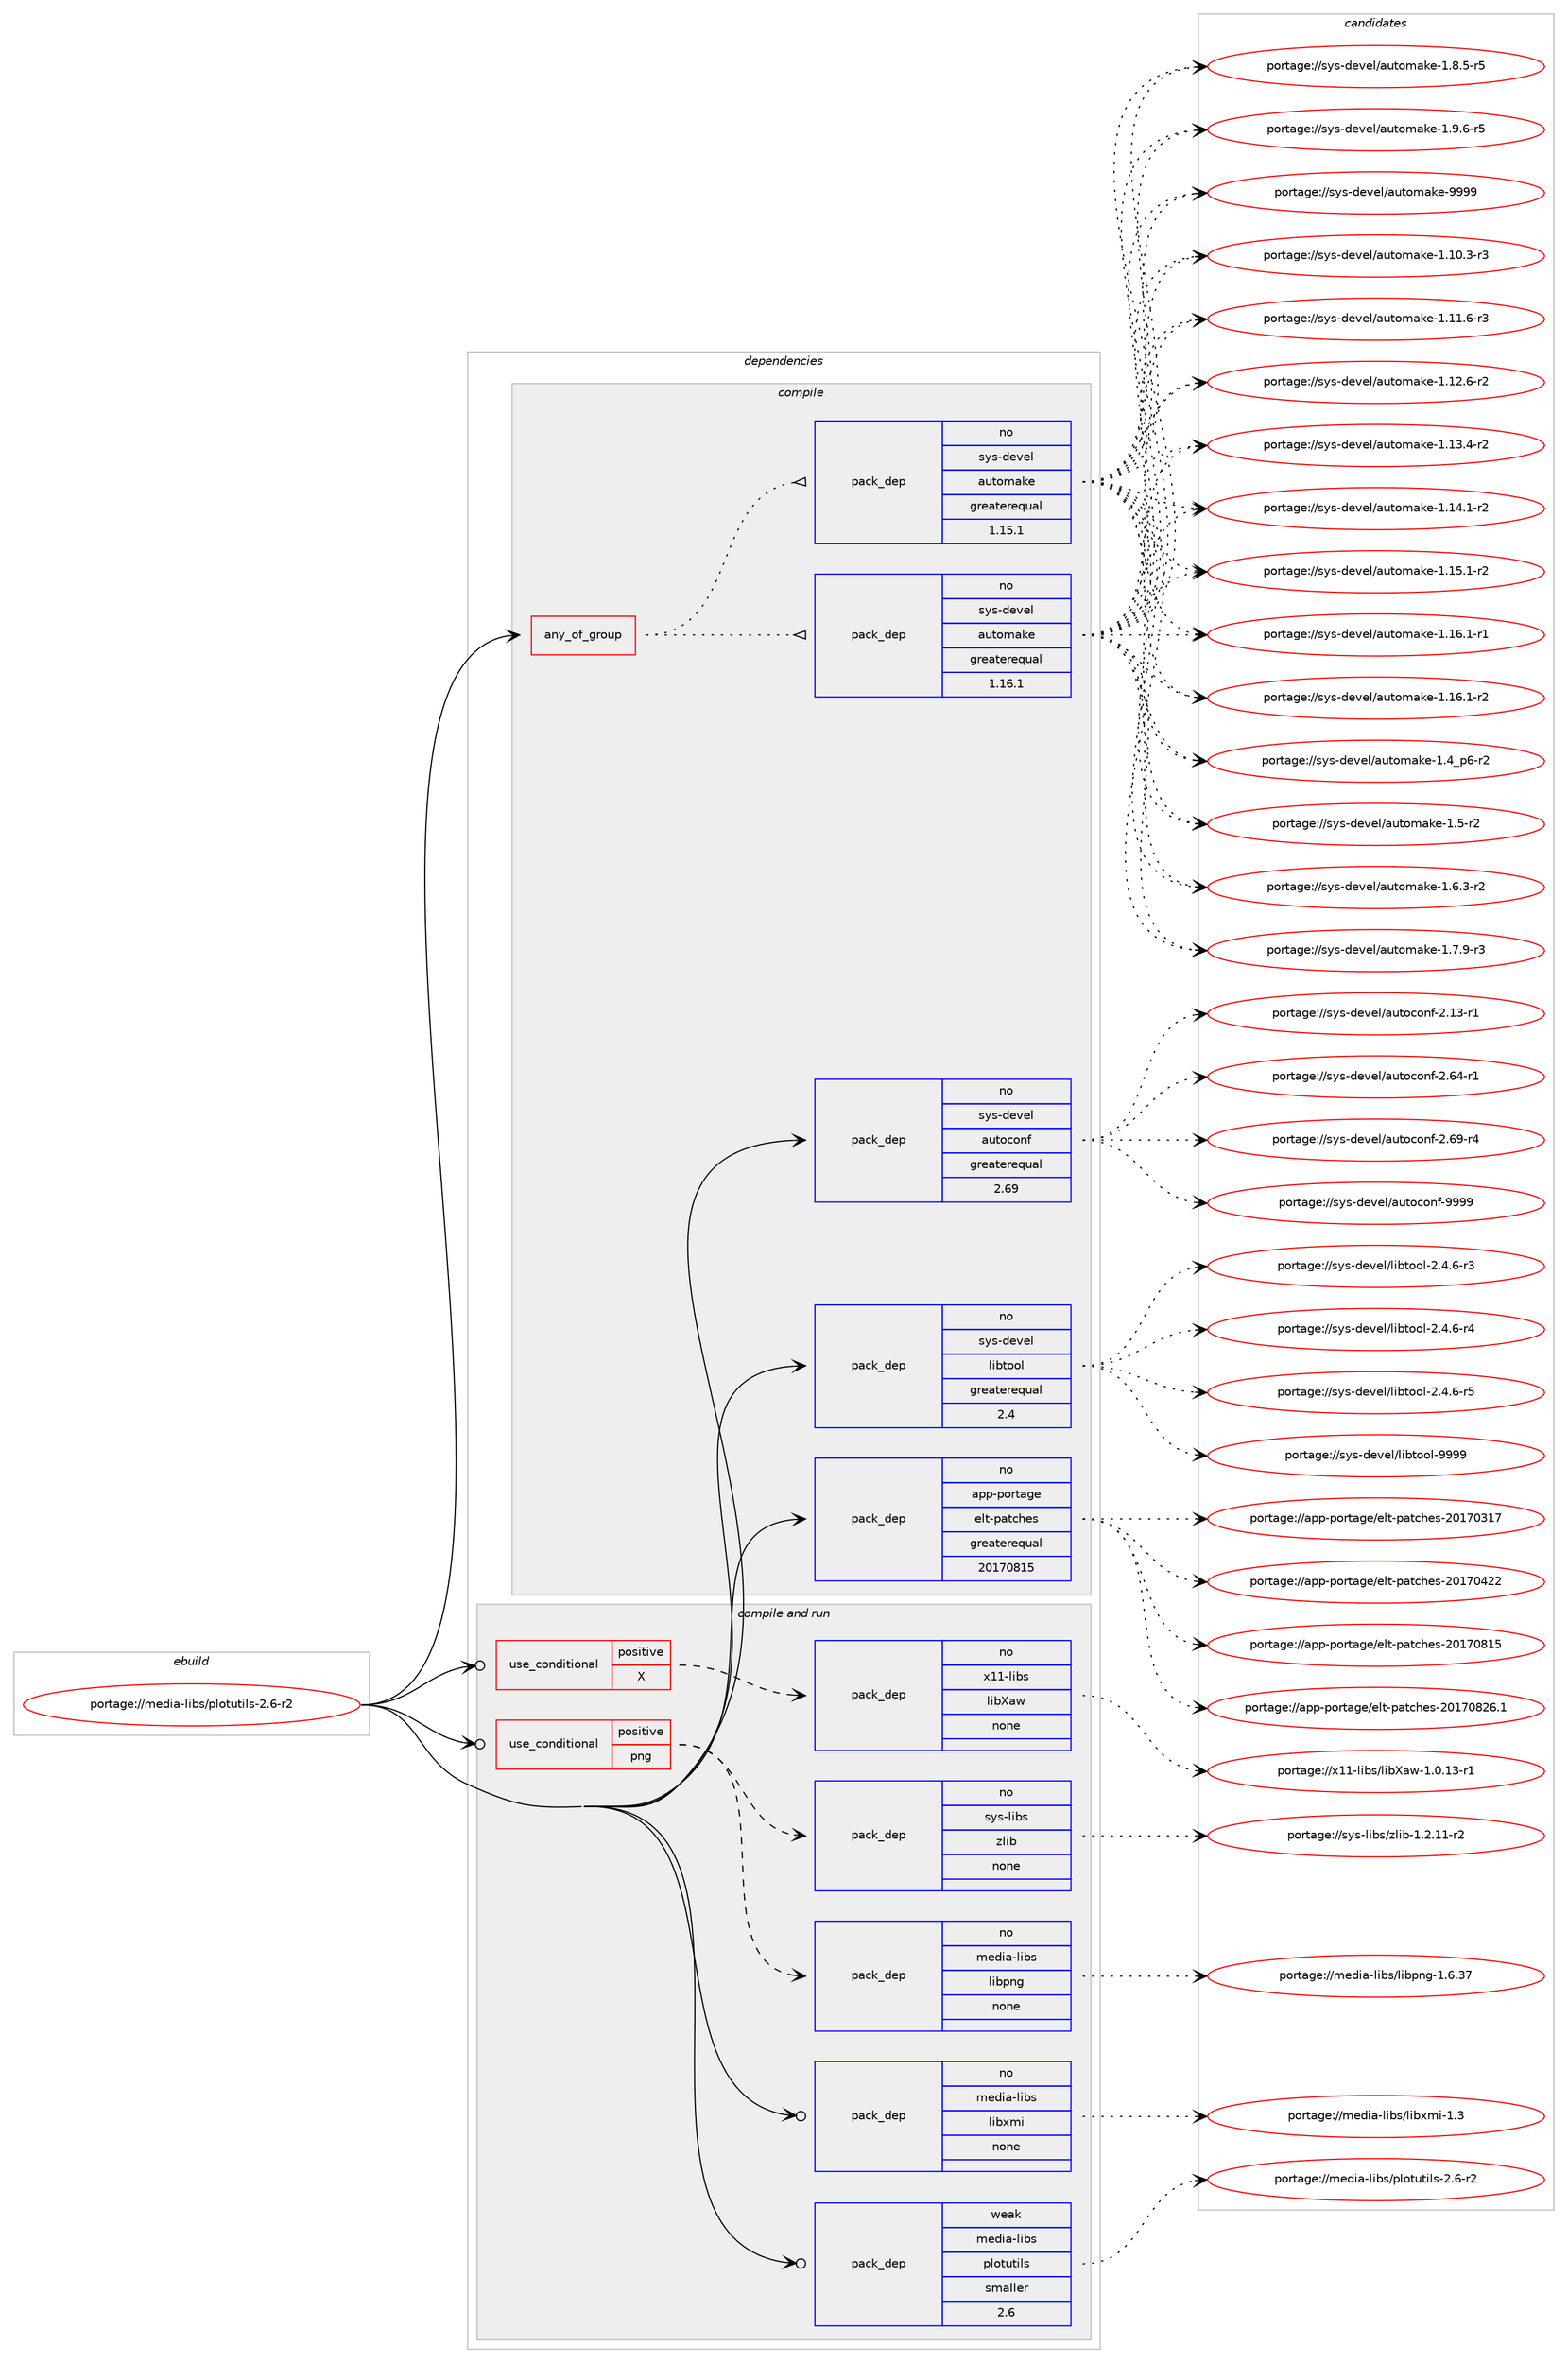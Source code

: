 digraph prolog {

# *************
# Graph options
# *************

newrank=true;
concentrate=true;
compound=true;
graph [rankdir=LR,fontname=Helvetica,fontsize=10,ranksep=1.5];#, ranksep=2.5, nodesep=0.2];
edge  [arrowhead=vee];
node  [fontname=Helvetica,fontsize=10];

# **********
# The ebuild
# **********

subgraph cluster_leftcol {
color=gray;
rank=same;
label=<<i>ebuild</i>>;
id [label="portage://media-libs/plotutils-2.6-r2", color=red, width=4, href="../media-libs/plotutils-2.6-r2.svg"];
}

# ****************
# The dependencies
# ****************

subgraph cluster_midcol {
color=gray;
label=<<i>dependencies</i>>;
subgraph cluster_compile {
fillcolor="#eeeeee";
style=filled;
label=<<i>compile</i>>;
subgraph any5182 {
dependency324023 [label=<<TABLE BORDER="0" CELLBORDER="1" CELLSPACING="0" CELLPADDING="4"><TR><TD CELLPADDING="10">any_of_group</TD></TR></TABLE>>, shape=none, color=red];subgraph pack237694 {
dependency324024 [label=<<TABLE BORDER="0" CELLBORDER="1" CELLSPACING="0" CELLPADDING="4" WIDTH="220"><TR><TD ROWSPAN="6" CELLPADDING="30">pack_dep</TD></TR><TR><TD WIDTH="110">no</TD></TR><TR><TD>sys-devel</TD></TR><TR><TD>automake</TD></TR><TR><TD>greaterequal</TD></TR><TR><TD>1.16.1</TD></TR></TABLE>>, shape=none, color=blue];
}
dependency324023:e -> dependency324024:w [weight=20,style="dotted",arrowhead="oinv"];
subgraph pack237695 {
dependency324025 [label=<<TABLE BORDER="0" CELLBORDER="1" CELLSPACING="0" CELLPADDING="4" WIDTH="220"><TR><TD ROWSPAN="6" CELLPADDING="30">pack_dep</TD></TR><TR><TD WIDTH="110">no</TD></TR><TR><TD>sys-devel</TD></TR><TR><TD>automake</TD></TR><TR><TD>greaterequal</TD></TR><TR><TD>1.15.1</TD></TR></TABLE>>, shape=none, color=blue];
}
dependency324023:e -> dependency324025:w [weight=20,style="dotted",arrowhead="oinv"];
}
id:e -> dependency324023:w [weight=20,style="solid",arrowhead="vee"];
subgraph pack237696 {
dependency324026 [label=<<TABLE BORDER="0" CELLBORDER="1" CELLSPACING="0" CELLPADDING="4" WIDTH="220"><TR><TD ROWSPAN="6" CELLPADDING="30">pack_dep</TD></TR><TR><TD WIDTH="110">no</TD></TR><TR><TD>app-portage</TD></TR><TR><TD>elt-patches</TD></TR><TR><TD>greaterequal</TD></TR><TR><TD>20170815</TD></TR></TABLE>>, shape=none, color=blue];
}
id:e -> dependency324026:w [weight=20,style="solid",arrowhead="vee"];
subgraph pack237697 {
dependency324027 [label=<<TABLE BORDER="0" CELLBORDER="1" CELLSPACING="0" CELLPADDING="4" WIDTH="220"><TR><TD ROWSPAN="6" CELLPADDING="30">pack_dep</TD></TR><TR><TD WIDTH="110">no</TD></TR><TR><TD>sys-devel</TD></TR><TR><TD>autoconf</TD></TR><TR><TD>greaterequal</TD></TR><TR><TD>2.69</TD></TR></TABLE>>, shape=none, color=blue];
}
id:e -> dependency324027:w [weight=20,style="solid",arrowhead="vee"];
subgraph pack237698 {
dependency324028 [label=<<TABLE BORDER="0" CELLBORDER="1" CELLSPACING="0" CELLPADDING="4" WIDTH="220"><TR><TD ROWSPAN="6" CELLPADDING="30">pack_dep</TD></TR><TR><TD WIDTH="110">no</TD></TR><TR><TD>sys-devel</TD></TR><TR><TD>libtool</TD></TR><TR><TD>greaterequal</TD></TR><TR><TD>2.4</TD></TR></TABLE>>, shape=none, color=blue];
}
id:e -> dependency324028:w [weight=20,style="solid",arrowhead="vee"];
}
subgraph cluster_compileandrun {
fillcolor="#eeeeee";
style=filled;
label=<<i>compile and run</i>>;
subgraph cond81016 {
dependency324029 [label=<<TABLE BORDER="0" CELLBORDER="1" CELLSPACING="0" CELLPADDING="4"><TR><TD ROWSPAN="3" CELLPADDING="10">use_conditional</TD></TR><TR><TD>positive</TD></TR><TR><TD>X</TD></TR></TABLE>>, shape=none, color=red];
subgraph pack237699 {
dependency324030 [label=<<TABLE BORDER="0" CELLBORDER="1" CELLSPACING="0" CELLPADDING="4" WIDTH="220"><TR><TD ROWSPAN="6" CELLPADDING="30">pack_dep</TD></TR><TR><TD WIDTH="110">no</TD></TR><TR><TD>x11-libs</TD></TR><TR><TD>libXaw</TD></TR><TR><TD>none</TD></TR><TR><TD></TD></TR></TABLE>>, shape=none, color=blue];
}
dependency324029:e -> dependency324030:w [weight=20,style="dashed",arrowhead="vee"];
}
id:e -> dependency324029:w [weight=20,style="solid",arrowhead="odotvee"];
subgraph cond81017 {
dependency324031 [label=<<TABLE BORDER="0" CELLBORDER="1" CELLSPACING="0" CELLPADDING="4"><TR><TD ROWSPAN="3" CELLPADDING="10">use_conditional</TD></TR><TR><TD>positive</TD></TR><TR><TD>png</TD></TR></TABLE>>, shape=none, color=red];
subgraph pack237700 {
dependency324032 [label=<<TABLE BORDER="0" CELLBORDER="1" CELLSPACING="0" CELLPADDING="4" WIDTH="220"><TR><TD ROWSPAN="6" CELLPADDING="30">pack_dep</TD></TR><TR><TD WIDTH="110">no</TD></TR><TR><TD>media-libs</TD></TR><TR><TD>libpng</TD></TR><TR><TD>none</TD></TR><TR><TD></TD></TR></TABLE>>, shape=none, color=blue];
}
dependency324031:e -> dependency324032:w [weight=20,style="dashed",arrowhead="vee"];
subgraph pack237701 {
dependency324033 [label=<<TABLE BORDER="0" CELLBORDER="1" CELLSPACING="0" CELLPADDING="4" WIDTH="220"><TR><TD ROWSPAN="6" CELLPADDING="30">pack_dep</TD></TR><TR><TD WIDTH="110">no</TD></TR><TR><TD>sys-libs</TD></TR><TR><TD>zlib</TD></TR><TR><TD>none</TD></TR><TR><TD></TD></TR></TABLE>>, shape=none, color=blue];
}
dependency324031:e -> dependency324033:w [weight=20,style="dashed",arrowhead="vee"];
}
id:e -> dependency324031:w [weight=20,style="solid",arrowhead="odotvee"];
subgraph pack237702 {
dependency324034 [label=<<TABLE BORDER="0" CELLBORDER="1" CELLSPACING="0" CELLPADDING="4" WIDTH="220"><TR><TD ROWSPAN="6" CELLPADDING="30">pack_dep</TD></TR><TR><TD WIDTH="110">no</TD></TR><TR><TD>media-libs</TD></TR><TR><TD>libxmi</TD></TR><TR><TD>none</TD></TR><TR><TD></TD></TR></TABLE>>, shape=none, color=blue];
}
id:e -> dependency324034:w [weight=20,style="solid",arrowhead="odotvee"];
subgraph pack237703 {
dependency324035 [label=<<TABLE BORDER="0" CELLBORDER="1" CELLSPACING="0" CELLPADDING="4" WIDTH="220"><TR><TD ROWSPAN="6" CELLPADDING="30">pack_dep</TD></TR><TR><TD WIDTH="110">weak</TD></TR><TR><TD>media-libs</TD></TR><TR><TD>plotutils</TD></TR><TR><TD>smaller</TD></TR><TR><TD>2.6</TD></TR></TABLE>>, shape=none, color=blue];
}
id:e -> dependency324035:w [weight=20,style="solid",arrowhead="odotvee"];
}
subgraph cluster_run {
fillcolor="#eeeeee";
style=filled;
label=<<i>run</i>>;
}
}

# **************
# The candidates
# **************

subgraph cluster_choices {
rank=same;
color=gray;
label=<<i>candidates</i>>;

subgraph choice237694 {
color=black;
nodesep=1;
choiceportage11512111545100101118101108479711711611110997107101454946494846514511451 [label="portage://sys-devel/automake-1.10.3-r3", color=red, width=4,href="../sys-devel/automake-1.10.3-r3.svg"];
choiceportage11512111545100101118101108479711711611110997107101454946494946544511451 [label="portage://sys-devel/automake-1.11.6-r3", color=red, width=4,href="../sys-devel/automake-1.11.6-r3.svg"];
choiceportage11512111545100101118101108479711711611110997107101454946495046544511450 [label="portage://sys-devel/automake-1.12.6-r2", color=red, width=4,href="../sys-devel/automake-1.12.6-r2.svg"];
choiceportage11512111545100101118101108479711711611110997107101454946495146524511450 [label="portage://sys-devel/automake-1.13.4-r2", color=red, width=4,href="../sys-devel/automake-1.13.4-r2.svg"];
choiceportage11512111545100101118101108479711711611110997107101454946495246494511450 [label="portage://sys-devel/automake-1.14.1-r2", color=red, width=4,href="../sys-devel/automake-1.14.1-r2.svg"];
choiceportage11512111545100101118101108479711711611110997107101454946495346494511450 [label="portage://sys-devel/automake-1.15.1-r2", color=red, width=4,href="../sys-devel/automake-1.15.1-r2.svg"];
choiceportage11512111545100101118101108479711711611110997107101454946495446494511449 [label="portage://sys-devel/automake-1.16.1-r1", color=red, width=4,href="../sys-devel/automake-1.16.1-r1.svg"];
choiceportage11512111545100101118101108479711711611110997107101454946495446494511450 [label="portage://sys-devel/automake-1.16.1-r2", color=red, width=4,href="../sys-devel/automake-1.16.1-r2.svg"];
choiceportage115121115451001011181011084797117116111109971071014549465295112544511450 [label="portage://sys-devel/automake-1.4_p6-r2", color=red, width=4,href="../sys-devel/automake-1.4_p6-r2.svg"];
choiceportage11512111545100101118101108479711711611110997107101454946534511450 [label="portage://sys-devel/automake-1.5-r2", color=red, width=4,href="../sys-devel/automake-1.5-r2.svg"];
choiceportage115121115451001011181011084797117116111109971071014549465446514511450 [label="portage://sys-devel/automake-1.6.3-r2", color=red, width=4,href="../sys-devel/automake-1.6.3-r2.svg"];
choiceportage115121115451001011181011084797117116111109971071014549465546574511451 [label="portage://sys-devel/automake-1.7.9-r3", color=red, width=4,href="../sys-devel/automake-1.7.9-r3.svg"];
choiceportage115121115451001011181011084797117116111109971071014549465646534511453 [label="portage://sys-devel/automake-1.8.5-r5", color=red, width=4,href="../sys-devel/automake-1.8.5-r5.svg"];
choiceportage115121115451001011181011084797117116111109971071014549465746544511453 [label="portage://sys-devel/automake-1.9.6-r5", color=red, width=4,href="../sys-devel/automake-1.9.6-r5.svg"];
choiceportage115121115451001011181011084797117116111109971071014557575757 [label="portage://sys-devel/automake-9999", color=red, width=4,href="../sys-devel/automake-9999.svg"];
dependency324024:e -> choiceportage11512111545100101118101108479711711611110997107101454946494846514511451:w [style=dotted,weight="100"];
dependency324024:e -> choiceportage11512111545100101118101108479711711611110997107101454946494946544511451:w [style=dotted,weight="100"];
dependency324024:e -> choiceportage11512111545100101118101108479711711611110997107101454946495046544511450:w [style=dotted,weight="100"];
dependency324024:e -> choiceportage11512111545100101118101108479711711611110997107101454946495146524511450:w [style=dotted,weight="100"];
dependency324024:e -> choiceportage11512111545100101118101108479711711611110997107101454946495246494511450:w [style=dotted,weight="100"];
dependency324024:e -> choiceportage11512111545100101118101108479711711611110997107101454946495346494511450:w [style=dotted,weight="100"];
dependency324024:e -> choiceportage11512111545100101118101108479711711611110997107101454946495446494511449:w [style=dotted,weight="100"];
dependency324024:e -> choiceportage11512111545100101118101108479711711611110997107101454946495446494511450:w [style=dotted,weight="100"];
dependency324024:e -> choiceportage115121115451001011181011084797117116111109971071014549465295112544511450:w [style=dotted,weight="100"];
dependency324024:e -> choiceportage11512111545100101118101108479711711611110997107101454946534511450:w [style=dotted,weight="100"];
dependency324024:e -> choiceportage115121115451001011181011084797117116111109971071014549465446514511450:w [style=dotted,weight="100"];
dependency324024:e -> choiceportage115121115451001011181011084797117116111109971071014549465546574511451:w [style=dotted,weight="100"];
dependency324024:e -> choiceportage115121115451001011181011084797117116111109971071014549465646534511453:w [style=dotted,weight="100"];
dependency324024:e -> choiceportage115121115451001011181011084797117116111109971071014549465746544511453:w [style=dotted,weight="100"];
dependency324024:e -> choiceportage115121115451001011181011084797117116111109971071014557575757:w [style=dotted,weight="100"];
}
subgraph choice237695 {
color=black;
nodesep=1;
choiceportage11512111545100101118101108479711711611110997107101454946494846514511451 [label="portage://sys-devel/automake-1.10.3-r3", color=red, width=4,href="../sys-devel/automake-1.10.3-r3.svg"];
choiceportage11512111545100101118101108479711711611110997107101454946494946544511451 [label="portage://sys-devel/automake-1.11.6-r3", color=red, width=4,href="../sys-devel/automake-1.11.6-r3.svg"];
choiceportage11512111545100101118101108479711711611110997107101454946495046544511450 [label="portage://sys-devel/automake-1.12.6-r2", color=red, width=4,href="../sys-devel/automake-1.12.6-r2.svg"];
choiceportage11512111545100101118101108479711711611110997107101454946495146524511450 [label="portage://sys-devel/automake-1.13.4-r2", color=red, width=4,href="../sys-devel/automake-1.13.4-r2.svg"];
choiceportage11512111545100101118101108479711711611110997107101454946495246494511450 [label="portage://sys-devel/automake-1.14.1-r2", color=red, width=4,href="../sys-devel/automake-1.14.1-r2.svg"];
choiceportage11512111545100101118101108479711711611110997107101454946495346494511450 [label="portage://sys-devel/automake-1.15.1-r2", color=red, width=4,href="../sys-devel/automake-1.15.1-r2.svg"];
choiceportage11512111545100101118101108479711711611110997107101454946495446494511449 [label="portage://sys-devel/automake-1.16.1-r1", color=red, width=4,href="../sys-devel/automake-1.16.1-r1.svg"];
choiceportage11512111545100101118101108479711711611110997107101454946495446494511450 [label="portage://sys-devel/automake-1.16.1-r2", color=red, width=4,href="../sys-devel/automake-1.16.1-r2.svg"];
choiceportage115121115451001011181011084797117116111109971071014549465295112544511450 [label="portage://sys-devel/automake-1.4_p6-r2", color=red, width=4,href="../sys-devel/automake-1.4_p6-r2.svg"];
choiceportage11512111545100101118101108479711711611110997107101454946534511450 [label="portage://sys-devel/automake-1.5-r2", color=red, width=4,href="../sys-devel/automake-1.5-r2.svg"];
choiceportage115121115451001011181011084797117116111109971071014549465446514511450 [label="portage://sys-devel/automake-1.6.3-r2", color=red, width=4,href="../sys-devel/automake-1.6.3-r2.svg"];
choiceportage115121115451001011181011084797117116111109971071014549465546574511451 [label="portage://sys-devel/automake-1.7.9-r3", color=red, width=4,href="../sys-devel/automake-1.7.9-r3.svg"];
choiceportage115121115451001011181011084797117116111109971071014549465646534511453 [label="portage://sys-devel/automake-1.8.5-r5", color=red, width=4,href="../sys-devel/automake-1.8.5-r5.svg"];
choiceportage115121115451001011181011084797117116111109971071014549465746544511453 [label="portage://sys-devel/automake-1.9.6-r5", color=red, width=4,href="../sys-devel/automake-1.9.6-r5.svg"];
choiceportage115121115451001011181011084797117116111109971071014557575757 [label="portage://sys-devel/automake-9999", color=red, width=4,href="../sys-devel/automake-9999.svg"];
dependency324025:e -> choiceportage11512111545100101118101108479711711611110997107101454946494846514511451:w [style=dotted,weight="100"];
dependency324025:e -> choiceportage11512111545100101118101108479711711611110997107101454946494946544511451:w [style=dotted,weight="100"];
dependency324025:e -> choiceportage11512111545100101118101108479711711611110997107101454946495046544511450:w [style=dotted,weight="100"];
dependency324025:e -> choiceportage11512111545100101118101108479711711611110997107101454946495146524511450:w [style=dotted,weight="100"];
dependency324025:e -> choiceportage11512111545100101118101108479711711611110997107101454946495246494511450:w [style=dotted,weight="100"];
dependency324025:e -> choiceportage11512111545100101118101108479711711611110997107101454946495346494511450:w [style=dotted,weight="100"];
dependency324025:e -> choiceportage11512111545100101118101108479711711611110997107101454946495446494511449:w [style=dotted,weight="100"];
dependency324025:e -> choiceportage11512111545100101118101108479711711611110997107101454946495446494511450:w [style=dotted,weight="100"];
dependency324025:e -> choiceportage115121115451001011181011084797117116111109971071014549465295112544511450:w [style=dotted,weight="100"];
dependency324025:e -> choiceportage11512111545100101118101108479711711611110997107101454946534511450:w [style=dotted,weight="100"];
dependency324025:e -> choiceportage115121115451001011181011084797117116111109971071014549465446514511450:w [style=dotted,weight="100"];
dependency324025:e -> choiceportage115121115451001011181011084797117116111109971071014549465546574511451:w [style=dotted,weight="100"];
dependency324025:e -> choiceportage115121115451001011181011084797117116111109971071014549465646534511453:w [style=dotted,weight="100"];
dependency324025:e -> choiceportage115121115451001011181011084797117116111109971071014549465746544511453:w [style=dotted,weight="100"];
dependency324025:e -> choiceportage115121115451001011181011084797117116111109971071014557575757:w [style=dotted,weight="100"];
}
subgraph choice237696 {
color=black;
nodesep=1;
choiceportage97112112451121111141169710310147101108116451129711699104101115455048495548514955 [label="portage://app-portage/elt-patches-20170317", color=red, width=4,href="../app-portage/elt-patches-20170317.svg"];
choiceportage97112112451121111141169710310147101108116451129711699104101115455048495548525050 [label="portage://app-portage/elt-patches-20170422", color=red, width=4,href="../app-portage/elt-patches-20170422.svg"];
choiceportage97112112451121111141169710310147101108116451129711699104101115455048495548564953 [label="portage://app-portage/elt-patches-20170815", color=red, width=4,href="../app-portage/elt-patches-20170815.svg"];
choiceportage971121124511211111411697103101471011081164511297116991041011154550484955485650544649 [label="portage://app-portage/elt-patches-20170826.1", color=red, width=4,href="../app-portage/elt-patches-20170826.1.svg"];
dependency324026:e -> choiceportage97112112451121111141169710310147101108116451129711699104101115455048495548514955:w [style=dotted,weight="100"];
dependency324026:e -> choiceportage97112112451121111141169710310147101108116451129711699104101115455048495548525050:w [style=dotted,weight="100"];
dependency324026:e -> choiceportage97112112451121111141169710310147101108116451129711699104101115455048495548564953:w [style=dotted,weight="100"];
dependency324026:e -> choiceportage971121124511211111411697103101471011081164511297116991041011154550484955485650544649:w [style=dotted,weight="100"];
}
subgraph choice237697 {
color=black;
nodesep=1;
choiceportage1151211154510010111810110847971171161119911111010245504649514511449 [label="portage://sys-devel/autoconf-2.13-r1", color=red, width=4,href="../sys-devel/autoconf-2.13-r1.svg"];
choiceportage1151211154510010111810110847971171161119911111010245504654524511449 [label="portage://sys-devel/autoconf-2.64-r1", color=red, width=4,href="../sys-devel/autoconf-2.64-r1.svg"];
choiceportage1151211154510010111810110847971171161119911111010245504654574511452 [label="portage://sys-devel/autoconf-2.69-r4", color=red, width=4,href="../sys-devel/autoconf-2.69-r4.svg"];
choiceportage115121115451001011181011084797117116111991111101024557575757 [label="portage://sys-devel/autoconf-9999", color=red, width=4,href="../sys-devel/autoconf-9999.svg"];
dependency324027:e -> choiceportage1151211154510010111810110847971171161119911111010245504649514511449:w [style=dotted,weight="100"];
dependency324027:e -> choiceportage1151211154510010111810110847971171161119911111010245504654524511449:w [style=dotted,weight="100"];
dependency324027:e -> choiceportage1151211154510010111810110847971171161119911111010245504654574511452:w [style=dotted,weight="100"];
dependency324027:e -> choiceportage115121115451001011181011084797117116111991111101024557575757:w [style=dotted,weight="100"];
}
subgraph choice237698 {
color=black;
nodesep=1;
choiceportage1151211154510010111810110847108105981161111111084550465246544511451 [label="portage://sys-devel/libtool-2.4.6-r3", color=red, width=4,href="../sys-devel/libtool-2.4.6-r3.svg"];
choiceportage1151211154510010111810110847108105981161111111084550465246544511452 [label="portage://sys-devel/libtool-2.4.6-r4", color=red, width=4,href="../sys-devel/libtool-2.4.6-r4.svg"];
choiceportage1151211154510010111810110847108105981161111111084550465246544511453 [label="portage://sys-devel/libtool-2.4.6-r5", color=red, width=4,href="../sys-devel/libtool-2.4.6-r5.svg"];
choiceportage1151211154510010111810110847108105981161111111084557575757 [label="portage://sys-devel/libtool-9999", color=red, width=4,href="../sys-devel/libtool-9999.svg"];
dependency324028:e -> choiceportage1151211154510010111810110847108105981161111111084550465246544511451:w [style=dotted,weight="100"];
dependency324028:e -> choiceportage1151211154510010111810110847108105981161111111084550465246544511452:w [style=dotted,weight="100"];
dependency324028:e -> choiceportage1151211154510010111810110847108105981161111111084550465246544511453:w [style=dotted,weight="100"];
dependency324028:e -> choiceportage1151211154510010111810110847108105981161111111084557575757:w [style=dotted,weight="100"];
}
subgraph choice237699 {
color=black;
nodesep=1;
choiceportage1204949451081059811547108105988897119454946484649514511449 [label="portage://x11-libs/libXaw-1.0.13-r1", color=red, width=4,href="../x11-libs/libXaw-1.0.13-r1.svg"];
dependency324030:e -> choiceportage1204949451081059811547108105988897119454946484649514511449:w [style=dotted,weight="100"];
}
subgraph choice237700 {
color=black;
nodesep=1;
choiceportage109101100105974510810598115471081059811211010345494654465155 [label="portage://media-libs/libpng-1.6.37", color=red, width=4,href="../media-libs/libpng-1.6.37.svg"];
dependency324032:e -> choiceportage109101100105974510810598115471081059811211010345494654465155:w [style=dotted,weight="100"];
}
subgraph choice237701 {
color=black;
nodesep=1;
choiceportage11512111545108105981154712210810598454946504649494511450 [label="portage://sys-libs/zlib-1.2.11-r2", color=red, width=4,href="../sys-libs/zlib-1.2.11-r2.svg"];
dependency324033:e -> choiceportage11512111545108105981154712210810598454946504649494511450:w [style=dotted,weight="100"];
}
subgraph choice237702 {
color=black;
nodesep=1;
choiceportage109101100105974510810598115471081059812010910545494651 [label="portage://media-libs/libxmi-1.3", color=red, width=4,href="../media-libs/libxmi-1.3.svg"];
dependency324034:e -> choiceportage109101100105974510810598115471081059812010910545494651:w [style=dotted,weight="100"];
}
subgraph choice237703 {
color=black;
nodesep=1;
choiceportage10910110010597451081059811547112108111116117116105108115455046544511450 [label="portage://media-libs/plotutils-2.6-r2", color=red, width=4,href="../media-libs/plotutils-2.6-r2.svg"];
dependency324035:e -> choiceportage10910110010597451081059811547112108111116117116105108115455046544511450:w [style=dotted,weight="100"];
}
}

}
